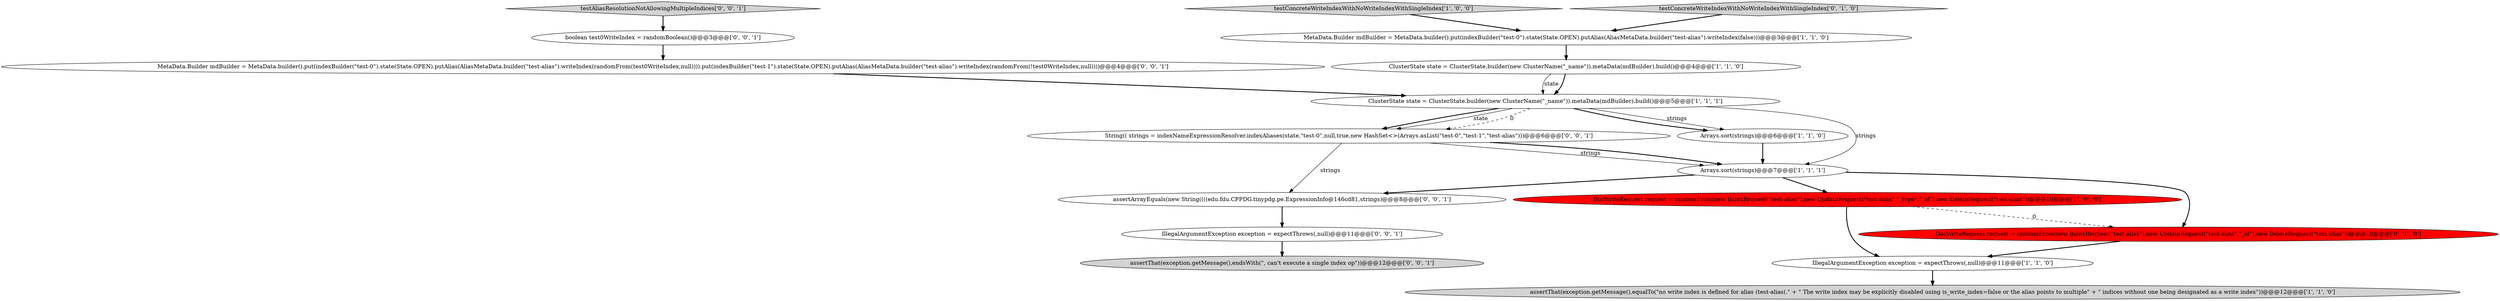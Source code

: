 digraph {
9 [style = filled, label = "DocWriteRequest request = randomFrom(new IndexRequest(\"test-alias\"),new UpdateRequest(\"test-alias\",\"_id\"),new DeleteRequest(\"test-alias\"))@@@10@@@['0', '1', '0']", fillcolor = red, shape = ellipse image = "AAA1AAABBB2BBB"];
16 [style = filled, label = "boolean test0WriteIndex = randomBoolean()@@@3@@@['0', '0', '1']", fillcolor = white, shape = ellipse image = "AAA0AAABBB3BBB"];
17 [style = filled, label = "MetaData.Builder mdBuilder = MetaData.builder().put(indexBuilder(\"test-0\").state(State.OPEN).putAlias(AliasMetaData.builder(\"test-alias\").writeIndex(randomFrom(test0WriteIndex,null)))).put(indexBuilder(\"test-1\").state(State.OPEN).putAlias(AliasMetaData.builder(\"test-alias\").writeIndex(randomFrom(!test0WriteIndex,null))))@@@4@@@['0', '0', '1']", fillcolor = white, shape = ellipse image = "AAA0AAABBB3BBB"];
11 [style = filled, label = "IllegalArgumentException exception = expectThrows(,null)@@@11@@@['0', '0', '1']", fillcolor = white, shape = ellipse image = "AAA0AAABBB3BBB"];
1 [style = filled, label = "MetaData.Builder mdBuilder = MetaData.builder().put(indexBuilder(\"test-0\").state(State.OPEN).putAlias(AliasMetaData.builder(\"test-alias\").writeIndex(false)))@@@3@@@['1', '1', '0']", fillcolor = white, shape = ellipse image = "AAA0AAABBB1BBB"];
5 [style = filled, label = "ClusterState state = ClusterState.builder(new ClusterName(\"_name\")).metaData(mdBuilder).build()@@@4@@@['1', '1', '0']", fillcolor = white, shape = ellipse image = "AAA0AAABBB1BBB"];
7 [style = filled, label = "DocWriteRequest request = randomFrom(new IndexRequest(\"test-alias\"),new UpdateRequest(\"test-alias\",\"_type\",\"_id\"),new DeleteRequest(\"test-alias\"))@@@10@@@['1', '0', '0']", fillcolor = red, shape = ellipse image = "AAA1AAABBB1BBB"];
2 [style = filled, label = "Arrays.sort(strings)@@@6@@@['1', '1', '0']", fillcolor = white, shape = ellipse image = "AAA0AAABBB1BBB"];
0 [style = filled, label = "ClusterState state = ClusterState.builder(new ClusterName(\"_name\")).metaData(mdBuilder).build()@@@5@@@['1', '1', '1']", fillcolor = white, shape = ellipse image = "AAA0AAABBB1BBB"];
10 [style = filled, label = "testConcreteWriteIndexWithNoWriteIndexWithSingleIndex['0', '1', '0']", fillcolor = lightgray, shape = diamond image = "AAA0AAABBB2BBB"];
12 [style = filled, label = "assertArrayEquals(new String((((edu.fdu.CPPDG.tinypdg.pe.ExpressionInfo@146cd81,strings)@@@8@@@['0', '0', '1']", fillcolor = white, shape = ellipse image = "AAA0AAABBB3BBB"];
13 [style = filled, label = "String(( strings = indexNameExpressionResolver.indexAliases(state,\"test-0\",null,true,new HashSet<>(Arrays.asList(\"test-0\",\"test-1\",\"test-alias\")))@@@6@@@['0', '0', '1']", fillcolor = white, shape = ellipse image = "AAA0AAABBB3BBB"];
3 [style = filled, label = "IllegalArgumentException exception = expectThrows(,null)@@@11@@@['1', '1', '0']", fillcolor = white, shape = ellipse image = "AAA0AAABBB1BBB"];
8 [style = filled, label = "assertThat(exception.getMessage(),equalTo(\"no write index is defined for alias (test-alias(.\" + \" The write index may be explicitly disabled using is_write_index=false or the alias points to multiple\" + \" indices without one being designated as a write index\"))@@@12@@@['1', '1', '0']", fillcolor = lightgray, shape = ellipse image = "AAA0AAABBB1BBB"];
15 [style = filled, label = "testAliasResolutionNotAllowingMultipleIndices['0', '0', '1']", fillcolor = lightgray, shape = diamond image = "AAA0AAABBB3BBB"];
4 [style = filled, label = "testConcreteWriteIndexWithNoWriteIndexWithSingleIndex['1', '0', '0']", fillcolor = lightgray, shape = diamond image = "AAA0AAABBB1BBB"];
14 [style = filled, label = "assertThat(exception.getMessage(),endsWith(\", can't execute a single index op\"))@@@12@@@['0', '0', '1']", fillcolor = lightgray, shape = ellipse image = "AAA0AAABBB3BBB"];
6 [style = filled, label = "Arrays.sort(strings)@@@7@@@['1', '1', '1']", fillcolor = white, shape = ellipse image = "AAA0AAABBB1BBB"];
1->5 [style = bold, label=""];
0->13 [style = bold, label=""];
11->14 [style = bold, label=""];
0->2 [style = solid, label="strings"];
2->6 [style = bold, label=""];
0->2 [style = bold, label=""];
12->11 [style = bold, label=""];
16->17 [style = bold, label=""];
15->16 [style = bold, label=""];
13->6 [style = solid, label="strings"];
7->3 [style = bold, label=""];
0->13 [style = solid, label="state"];
17->0 [style = bold, label=""];
5->0 [style = bold, label=""];
7->9 [style = dashed, label="0"];
3->8 [style = bold, label=""];
0->13 [style = dashed, label="0"];
9->3 [style = bold, label=""];
4->1 [style = bold, label=""];
13->6 [style = bold, label=""];
6->9 [style = bold, label=""];
6->7 [style = bold, label=""];
10->1 [style = bold, label=""];
5->0 [style = solid, label="state"];
13->12 [style = solid, label="strings"];
0->6 [style = solid, label="strings"];
6->12 [style = bold, label=""];
}
